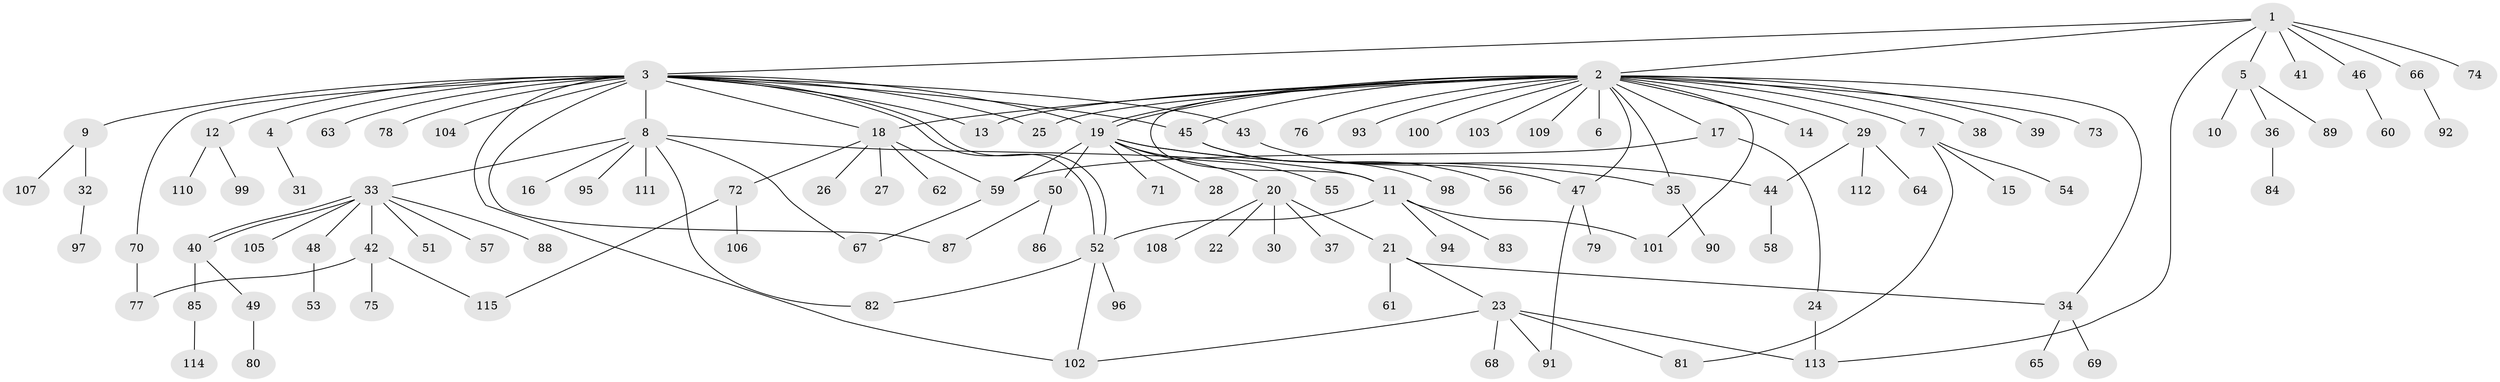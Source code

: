 // Generated by graph-tools (version 1.1) at 2025/11/02/27/25 16:11:09]
// undirected, 115 vertices, 142 edges
graph export_dot {
graph [start="1"]
  node [color=gray90,style=filled];
  1;
  2;
  3;
  4;
  5;
  6;
  7;
  8;
  9;
  10;
  11;
  12;
  13;
  14;
  15;
  16;
  17;
  18;
  19;
  20;
  21;
  22;
  23;
  24;
  25;
  26;
  27;
  28;
  29;
  30;
  31;
  32;
  33;
  34;
  35;
  36;
  37;
  38;
  39;
  40;
  41;
  42;
  43;
  44;
  45;
  46;
  47;
  48;
  49;
  50;
  51;
  52;
  53;
  54;
  55;
  56;
  57;
  58;
  59;
  60;
  61;
  62;
  63;
  64;
  65;
  66;
  67;
  68;
  69;
  70;
  71;
  72;
  73;
  74;
  75;
  76;
  77;
  78;
  79;
  80;
  81;
  82;
  83;
  84;
  85;
  86;
  87;
  88;
  89;
  90;
  91;
  92;
  93;
  94;
  95;
  96;
  97;
  98;
  99;
  100;
  101;
  102;
  103;
  104;
  105;
  106;
  107;
  108;
  109;
  110;
  111;
  112;
  113;
  114;
  115;
  1 -- 2;
  1 -- 3;
  1 -- 5;
  1 -- 41;
  1 -- 46;
  1 -- 66;
  1 -- 74;
  1 -- 113;
  2 -- 6;
  2 -- 7;
  2 -- 11;
  2 -- 13;
  2 -- 14;
  2 -- 17;
  2 -- 18;
  2 -- 19;
  2 -- 19;
  2 -- 25;
  2 -- 29;
  2 -- 34;
  2 -- 35;
  2 -- 38;
  2 -- 39;
  2 -- 45;
  2 -- 47;
  2 -- 73;
  2 -- 76;
  2 -- 93;
  2 -- 100;
  2 -- 101;
  2 -- 103;
  2 -- 109;
  3 -- 4;
  3 -- 8;
  3 -- 9;
  3 -- 12;
  3 -- 13;
  3 -- 18;
  3 -- 19;
  3 -- 25;
  3 -- 43;
  3 -- 45;
  3 -- 52;
  3 -- 52;
  3 -- 63;
  3 -- 70;
  3 -- 78;
  3 -- 87;
  3 -- 102;
  3 -- 104;
  4 -- 31;
  5 -- 10;
  5 -- 36;
  5 -- 89;
  7 -- 15;
  7 -- 54;
  7 -- 81;
  8 -- 11;
  8 -- 16;
  8 -- 33;
  8 -- 67;
  8 -- 82;
  8 -- 95;
  8 -- 111;
  9 -- 32;
  9 -- 107;
  11 -- 52;
  11 -- 83;
  11 -- 94;
  11 -- 101;
  12 -- 99;
  12 -- 110;
  17 -- 24;
  17 -- 59;
  18 -- 26;
  18 -- 27;
  18 -- 59;
  18 -- 62;
  18 -- 72;
  19 -- 20;
  19 -- 28;
  19 -- 35;
  19 -- 44;
  19 -- 50;
  19 -- 55;
  19 -- 59;
  19 -- 71;
  20 -- 21;
  20 -- 22;
  20 -- 30;
  20 -- 37;
  20 -- 108;
  21 -- 23;
  21 -- 34;
  21 -- 61;
  23 -- 68;
  23 -- 81;
  23 -- 91;
  23 -- 102;
  23 -- 113;
  24 -- 113;
  29 -- 44;
  29 -- 64;
  29 -- 112;
  32 -- 97;
  33 -- 40;
  33 -- 40;
  33 -- 42;
  33 -- 48;
  33 -- 51;
  33 -- 57;
  33 -- 88;
  33 -- 105;
  34 -- 65;
  34 -- 69;
  35 -- 90;
  36 -- 84;
  40 -- 49;
  40 -- 85;
  42 -- 75;
  42 -- 77;
  42 -- 115;
  43 -- 47;
  44 -- 58;
  45 -- 56;
  45 -- 98;
  46 -- 60;
  47 -- 79;
  47 -- 91;
  48 -- 53;
  49 -- 80;
  50 -- 86;
  50 -- 87;
  52 -- 82;
  52 -- 96;
  52 -- 102;
  59 -- 67;
  66 -- 92;
  70 -- 77;
  72 -- 106;
  72 -- 115;
  85 -- 114;
}
